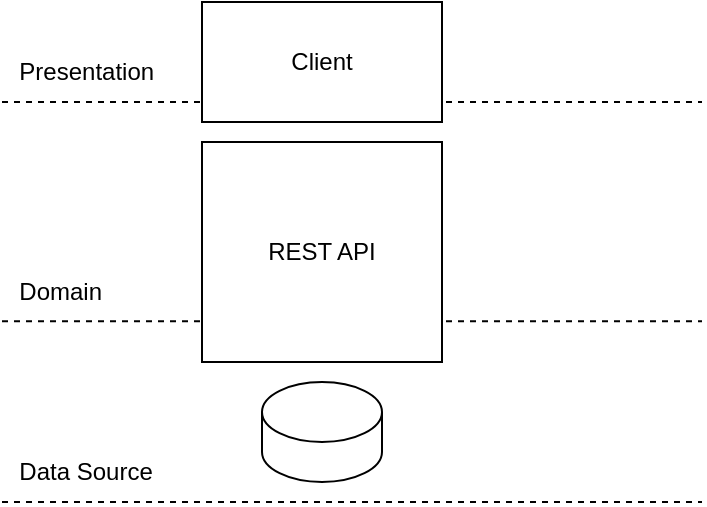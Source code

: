 <mxfile version="26.1.0" pages="3">
  <diagram name="Page-1" id="68t6hiznPSYwXiR6_oeG">
    <mxGraphModel dx="821" dy="679" grid="1" gridSize="10" guides="1" tooltips="1" connect="1" arrows="1" fold="1" page="1" pageScale="1" pageWidth="850" pageHeight="1100" math="0" shadow="0">
      <root>
        <mxCell id="0" />
        <mxCell id="1" parent="0" />
        <mxCell id="h_9uMdgLPkCiyONxBJGA-1" value="" style="shape=cylinder3;whiteSpace=wrap;html=1;boundedLbl=1;backgroundOutline=1;size=15;" vertex="1" parent="1">
          <mxGeometry x="490" y="410" width="60" height="50" as="geometry" />
        </mxCell>
        <mxCell id="h_9uMdgLPkCiyONxBJGA-2" value="" style="group" vertex="1" connectable="0" parent="1">
          <mxGeometry x="360" y="240" width="350" height="30" as="geometry" />
        </mxCell>
        <mxCell id="h_9uMdgLPkCiyONxBJGA-3" value="" style="endArrow=none;dashed=1;html=1;rounded=0;" edge="1" parent="h_9uMdgLPkCiyONxBJGA-2">
          <mxGeometry width="50" height="50" relative="1" as="geometry">
            <mxPoint y="30" as="sourcePoint" />
            <mxPoint x="350" y="30" as="targetPoint" />
          </mxGeometry>
        </mxCell>
        <mxCell id="h_9uMdgLPkCiyONxBJGA-4" value="&amp;nbsp; Presentation" style="text;html=1;align=left;verticalAlign=middle;whiteSpace=wrap;rounded=0;" vertex="1" parent="h_9uMdgLPkCiyONxBJGA-2">
          <mxGeometry width="110" height="30" as="geometry" />
        </mxCell>
        <mxCell id="h_9uMdgLPkCiyONxBJGA-5" value="" style="group" vertex="1" connectable="0" parent="1">
          <mxGeometry x="360" y="350" width="350" height="30" as="geometry" />
        </mxCell>
        <mxCell id="h_9uMdgLPkCiyONxBJGA-6" value="" style="endArrow=none;dashed=1;html=1;rounded=0;" edge="1" parent="h_9uMdgLPkCiyONxBJGA-5">
          <mxGeometry width="50" height="50" relative="1" as="geometry">
            <mxPoint y="29.66" as="sourcePoint" />
            <mxPoint x="350" y="29.66" as="targetPoint" />
          </mxGeometry>
        </mxCell>
        <mxCell id="h_9uMdgLPkCiyONxBJGA-7" value="&amp;nbsp; Domain" style="text;html=1;align=left;verticalAlign=middle;whiteSpace=wrap;rounded=0;" vertex="1" parent="h_9uMdgLPkCiyONxBJGA-5">
          <mxGeometry width="110" height="30" as="geometry" />
        </mxCell>
        <mxCell id="h_9uMdgLPkCiyONxBJGA-8" value="" style="group" vertex="1" connectable="0" parent="1">
          <mxGeometry x="360" y="440" width="350" height="30" as="geometry" />
        </mxCell>
        <mxCell id="h_9uMdgLPkCiyONxBJGA-9" value="" style="endArrow=none;dashed=1;html=1;rounded=0;" edge="1" parent="h_9uMdgLPkCiyONxBJGA-8">
          <mxGeometry width="50" height="50" relative="1" as="geometry">
            <mxPoint y="30" as="sourcePoint" />
            <mxPoint x="350" y="30" as="targetPoint" />
          </mxGeometry>
        </mxCell>
        <mxCell id="h_9uMdgLPkCiyONxBJGA-10" value="&amp;nbsp; Data Source" style="text;html=1;align=left;verticalAlign=middle;whiteSpace=wrap;rounded=0;" vertex="1" parent="h_9uMdgLPkCiyONxBJGA-8">
          <mxGeometry width="110" height="30" as="geometry" />
        </mxCell>
        <mxCell id="h_9uMdgLPkCiyONxBJGA-11" value="REST API" style="rounded=0;whiteSpace=wrap;html=1;" vertex="1" parent="1">
          <mxGeometry x="460" y="290" width="120" height="110" as="geometry" />
        </mxCell>
        <mxCell id="h_9uMdgLPkCiyONxBJGA-12" value="Client" style="rounded=0;whiteSpace=wrap;html=1;" vertex="1" parent="1">
          <mxGeometry x="460" y="220" width="120" height="60" as="geometry" />
        </mxCell>
      </root>
    </mxGraphModel>
  </diagram>
  <diagram id="-yv7L_80B9jII4I6JkHV" name="Page-2">
    <mxGraphModel dx="985" dy="815" grid="1" gridSize="10" guides="1" tooltips="1" connect="1" arrows="1" fold="1" page="1" pageScale="1" pageWidth="850" pageHeight="1100" math="0" shadow="0">
      <root>
        <mxCell id="0" />
        <mxCell id="1" parent="0" />
        <mxCell id="GaEEBm1EnWok--5AVJhy-1" value="Data&lt;br&gt;Store" style="shape=cylinder3;whiteSpace=wrap;html=1;boundedLbl=1;backgroundOutline=1;size=15;" vertex="1" parent="1">
          <mxGeometry x="380" y="450" width="60" height="80" as="geometry" />
        </mxCell>
        <mxCell id="GaEEBm1EnWok--5AVJhy-2" value="" style="shape=flexArrow;endArrow=classic;startArrow=classic;html=1;rounded=0;" edge="1" parent="1">
          <mxGeometry width="100" height="100" relative="1" as="geometry">
            <mxPoint x="409.66" y="440" as="sourcePoint" />
            <mxPoint x="409.66" y="380" as="targetPoint" />
          </mxGeometry>
        </mxCell>
        <mxCell id="GaEEBm1EnWok--5AVJhy-3" value="" style="group" vertex="1" connectable="0" parent="1">
          <mxGeometry x="250" y="90" width="330" height="100" as="geometry" />
        </mxCell>
        <mxCell id="GaEEBm1EnWok--5AVJhy-4" value="" style="rounded=0;whiteSpace=wrap;html=1;" vertex="1" parent="GaEEBm1EnWok--5AVJhy-3">
          <mxGeometry width="330" height="100" as="geometry" />
        </mxCell>
        <mxCell id="GaEEBm1EnWok--5AVJhy-5" value="Web Client" style="rounded=0;whiteSpace=wrap;html=1;" vertex="1" parent="GaEEBm1EnWok--5AVJhy-3">
          <mxGeometry x="10.312" y="30" width="144.375" height="60" as="geometry" />
        </mxCell>
        <mxCell id="GaEEBm1EnWok--5AVJhy-6" value="Mobile" style="rounded=0;whiteSpace=wrap;html=1;" vertex="1" parent="GaEEBm1EnWok--5AVJhy-3">
          <mxGeometry x="165" y="30" width="154.688" height="60" as="geometry" />
        </mxCell>
        <mxCell id="GaEEBm1EnWok--5AVJhy-7" value="&amp;nbsp; Client(s)" style="text;html=1;align=left;verticalAlign=middle;whiteSpace=wrap;rounded=0;" vertex="1" parent="GaEEBm1EnWok--5AVJhy-3">
          <mxGeometry width="100" height="30" as="geometry" />
        </mxCell>
        <mxCell id="GaEEBm1EnWok--5AVJhy-8" value="" style="group" vertex="1" connectable="0" parent="1">
          <mxGeometry x="250" y="270" width="330" height="100" as="geometry" />
        </mxCell>
        <mxCell id="GaEEBm1EnWok--5AVJhy-9" value="" style="rounded=0;whiteSpace=wrap;html=1;" vertex="1" parent="GaEEBm1EnWok--5AVJhy-8">
          <mxGeometry width="330" height="100" as="geometry" />
        </mxCell>
        <mxCell id="GaEEBm1EnWok--5AVJhy-10" value="API" style="rounded=0;whiteSpace=wrap;html=1;" vertex="1" parent="GaEEBm1EnWok--5AVJhy-8">
          <mxGeometry x="90.002" y="30" width="144.375" height="60" as="geometry" />
        </mxCell>
        <mxCell id="GaEEBm1EnWok--5AVJhy-11" value="&amp;nbsp; Data Access Layer" style="text;html=1;align=left;verticalAlign=middle;whiteSpace=wrap;rounded=0;" vertex="1" parent="GaEEBm1EnWok--5AVJhy-8">
          <mxGeometry width="110" height="30" as="geometry" />
        </mxCell>
        <mxCell id="GaEEBm1EnWok--5AVJhy-12" value="" style="shape=flexArrow;endArrow=classic;startArrow=classic;html=1;rounded=0;" edge="1" parent="1">
          <mxGeometry width="100" height="100" relative="1" as="geometry">
            <mxPoint x="409.66" y="260" as="sourcePoint" />
            <mxPoint x="409.66" y="200" as="targetPoint" />
          </mxGeometry>
        </mxCell>
      </root>
    </mxGraphModel>
  </diagram>
  <diagram id="H53QVPlqwTJJt589ye5h" name="Horizontal Scaling">
    <mxGraphModel dx="432" dy="562" grid="1" gridSize="10" guides="1" tooltips="1" connect="1" arrows="1" fold="1" page="1" pageScale="1" pageWidth="850" pageHeight="1100" math="0" shadow="0">
      <root>
        <mxCell id="0" />
        <mxCell id="1" parent="0" />
        <mxCell id="-8vWta2CaWt1Q1jwJhUy-13" value="D1" style="shape=cylinder3;whiteSpace=wrap;html=1;boundedLbl=1;backgroundOutline=1;size=15;" vertex="1" parent="1">
          <mxGeometry x="500" y="420" width="60" height="50" as="geometry" />
        </mxCell>
        <mxCell id="-8vWta2CaWt1Q1jwJhUy-14" value="" style="group" vertex="1" connectable="0" parent="1">
          <mxGeometry x="370" y="250" width="380" height="30" as="geometry" />
        </mxCell>
        <mxCell id="-8vWta2CaWt1Q1jwJhUy-15" value="" style="endArrow=none;dashed=1;html=1;rounded=0;" edge="1" parent="-8vWta2CaWt1Q1jwJhUy-14">
          <mxGeometry width="50" height="50" relative="1" as="geometry">
            <mxPoint y="30" as="sourcePoint" />
            <mxPoint x="380.0" y="30" as="targetPoint" />
          </mxGeometry>
        </mxCell>
        <mxCell id="-8vWta2CaWt1Q1jwJhUy-16" value="&amp;nbsp; Presentation" style="text;html=1;align=left;verticalAlign=middle;whiteSpace=wrap;rounded=0;" vertex="1" parent="-8vWta2CaWt1Q1jwJhUy-14">
          <mxGeometry width="119.429" height="30" as="geometry" />
        </mxCell>
        <mxCell id="-8vWta2CaWt1Q1jwJhUy-17" value="" style="group" vertex="1" connectable="0" parent="1">
          <mxGeometry x="370" y="360" width="390" height="30" as="geometry" />
        </mxCell>
        <mxCell id="-8vWta2CaWt1Q1jwJhUy-18" value="" style="endArrow=none;dashed=1;html=1;rounded=0;" edge="1" parent="-8vWta2CaWt1Q1jwJhUy-17">
          <mxGeometry width="50" height="50" relative="1" as="geometry">
            <mxPoint y="29.66" as="sourcePoint" />
            <mxPoint x="390" y="29.66" as="targetPoint" />
          </mxGeometry>
        </mxCell>
        <mxCell id="-8vWta2CaWt1Q1jwJhUy-19" value="&amp;nbsp; Domain" style="text;html=1;align=left;verticalAlign=middle;whiteSpace=wrap;rounded=0;" vertex="1" parent="-8vWta2CaWt1Q1jwJhUy-17">
          <mxGeometry width="122.571" height="30" as="geometry" />
        </mxCell>
        <mxCell id="-8vWta2CaWt1Q1jwJhUy-20" value="" style="group" vertex="1" connectable="0" parent="1">
          <mxGeometry x="370" y="450" width="390" height="30" as="geometry" />
        </mxCell>
        <mxCell id="-8vWta2CaWt1Q1jwJhUy-21" value="" style="endArrow=none;dashed=1;html=1;rounded=0;" edge="1" parent="-8vWta2CaWt1Q1jwJhUy-20">
          <mxGeometry width="50" height="50" relative="1" as="geometry">
            <mxPoint y="30" as="sourcePoint" />
            <mxPoint x="390" y="30" as="targetPoint" />
          </mxGeometry>
        </mxCell>
        <mxCell id="-8vWta2CaWt1Q1jwJhUy-22" value="&amp;nbsp; Data Source" style="text;html=1;align=left;verticalAlign=middle;whiteSpace=wrap;rounded=0;" vertex="1" parent="-8vWta2CaWt1Q1jwJhUy-20">
          <mxGeometry width="122.571" height="30" as="geometry" />
        </mxCell>
        <mxCell id="-8vWta2CaWt1Q1jwJhUy-23" value="REST API 1" style="rounded=0;whiteSpace=wrap;html=1;" vertex="1" parent="1">
          <mxGeometry x="470" y="320" width="120" height="90" as="geometry" />
        </mxCell>
        <mxCell id="R14VcBps1jKdUBAB_74W-4" style="edgeStyle=orthogonalEdgeStyle;rounded=0;orthogonalLoop=1;jettySize=auto;html=1;exitX=0.5;exitY=1;exitDx=0;exitDy=0;" edge="1" parent="1" source="-8vWta2CaWt1Q1jwJhUy-24" target="-8vWta2CaWt1Q1jwJhUy-23">
          <mxGeometry relative="1" as="geometry" />
        </mxCell>
        <mxCell id="-8vWta2CaWt1Q1jwJhUy-24" value="Web App" style="rounded=0;whiteSpace=wrap;html=1;" vertex="1" parent="1">
          <mxGeometry x="470" y="230" width="120" height="60" as="geometry" />
        </mxCell>
        <mxCell id="R14VcBps1jKdUBAB_74W-1" value="REST API 2" style="rounded=0;whiteSpace=wrap;html=1;" vertex="1" parent="1">
          <mxGeometry x="620" y="320" width="120" height="90" as="geometry" />
        </mxCell>
        <mxCell id="R14VcBps1jKdUBAB_74W-2" value="D2" style="shape=cylinder3;whiteSpace=wrap;html=1;boundedLbl=1;backgroundOutline=1;size=15;" vertex="1" parent="1">
          <mxGeometry x="650" y="420" width="60" height="50" as="geometry" />
        </mxCell>
        <mxCell id="R14VcBps1jKdUBAB_74W-8" style="edgeStyle=orthogonalEdgeStyle;rounded=0;orthogonalLoop=1;jettySize=auto;html=1;exitX=0.5;exitY=1;exitDx=0;exitDy=0;" edge="1" parent="1" source="R14VcBps1jKdUBAB_74W-3">
          <mxGeometry relative="1" as="geometry">
            <mxPoint x="679.724" y="320.0" as="targetPoint" />
          </mxGeometry>
        </mxCell>
        <mxCell id="R14VcBps1jKdUBAB_74W-3" value="Mobile App" style="rounded=0;whiteSpace=wrap;html=1;" vertex="1" parent="1">
          <mxGeometry x="620" y="230" width="120" height="60" as="geometry" />
        </mxCell>
        <mxCell id="R14VcBps1jKdUBAB_74W-6" style="rounded=0;orthogonalLoop=1;jettySize=auto;html=1;exitX=0.5;exitY=1;exitDx=0;exitDy=0;entryX=0.5;entryY=0;entryDx=0;entryDy=0;" edge="1" parent="1" source="-8vWta2CaWt1Q1jwJhUy-24" target="R14VcBps1jKdUBAB_74W-1">
          <mxGeometry relative="1" as="geometry" />
        </mxCell>
        <mxCell id="R14VcBps1jKdUBAB_74W-7" style="rounded=0;orthogonalLoop=1;jettySize=auto;html=1;exitX=0.5;exitY=1;exitDx=0;exitDy=0;entryX=0.5;entryY=0;entryDx=0;entryDy=0;" edge="1" parent="1" source="R14VcBps1jKdUBAB_74W-3" target="-8vWta2CaWt1Q1jwJhUy-23">
          <mxGeometry relative="1" as="geometry" />
        </mxCell>
      </root>
    </mxGraphModel>
  </diagram>
</mxfile>
